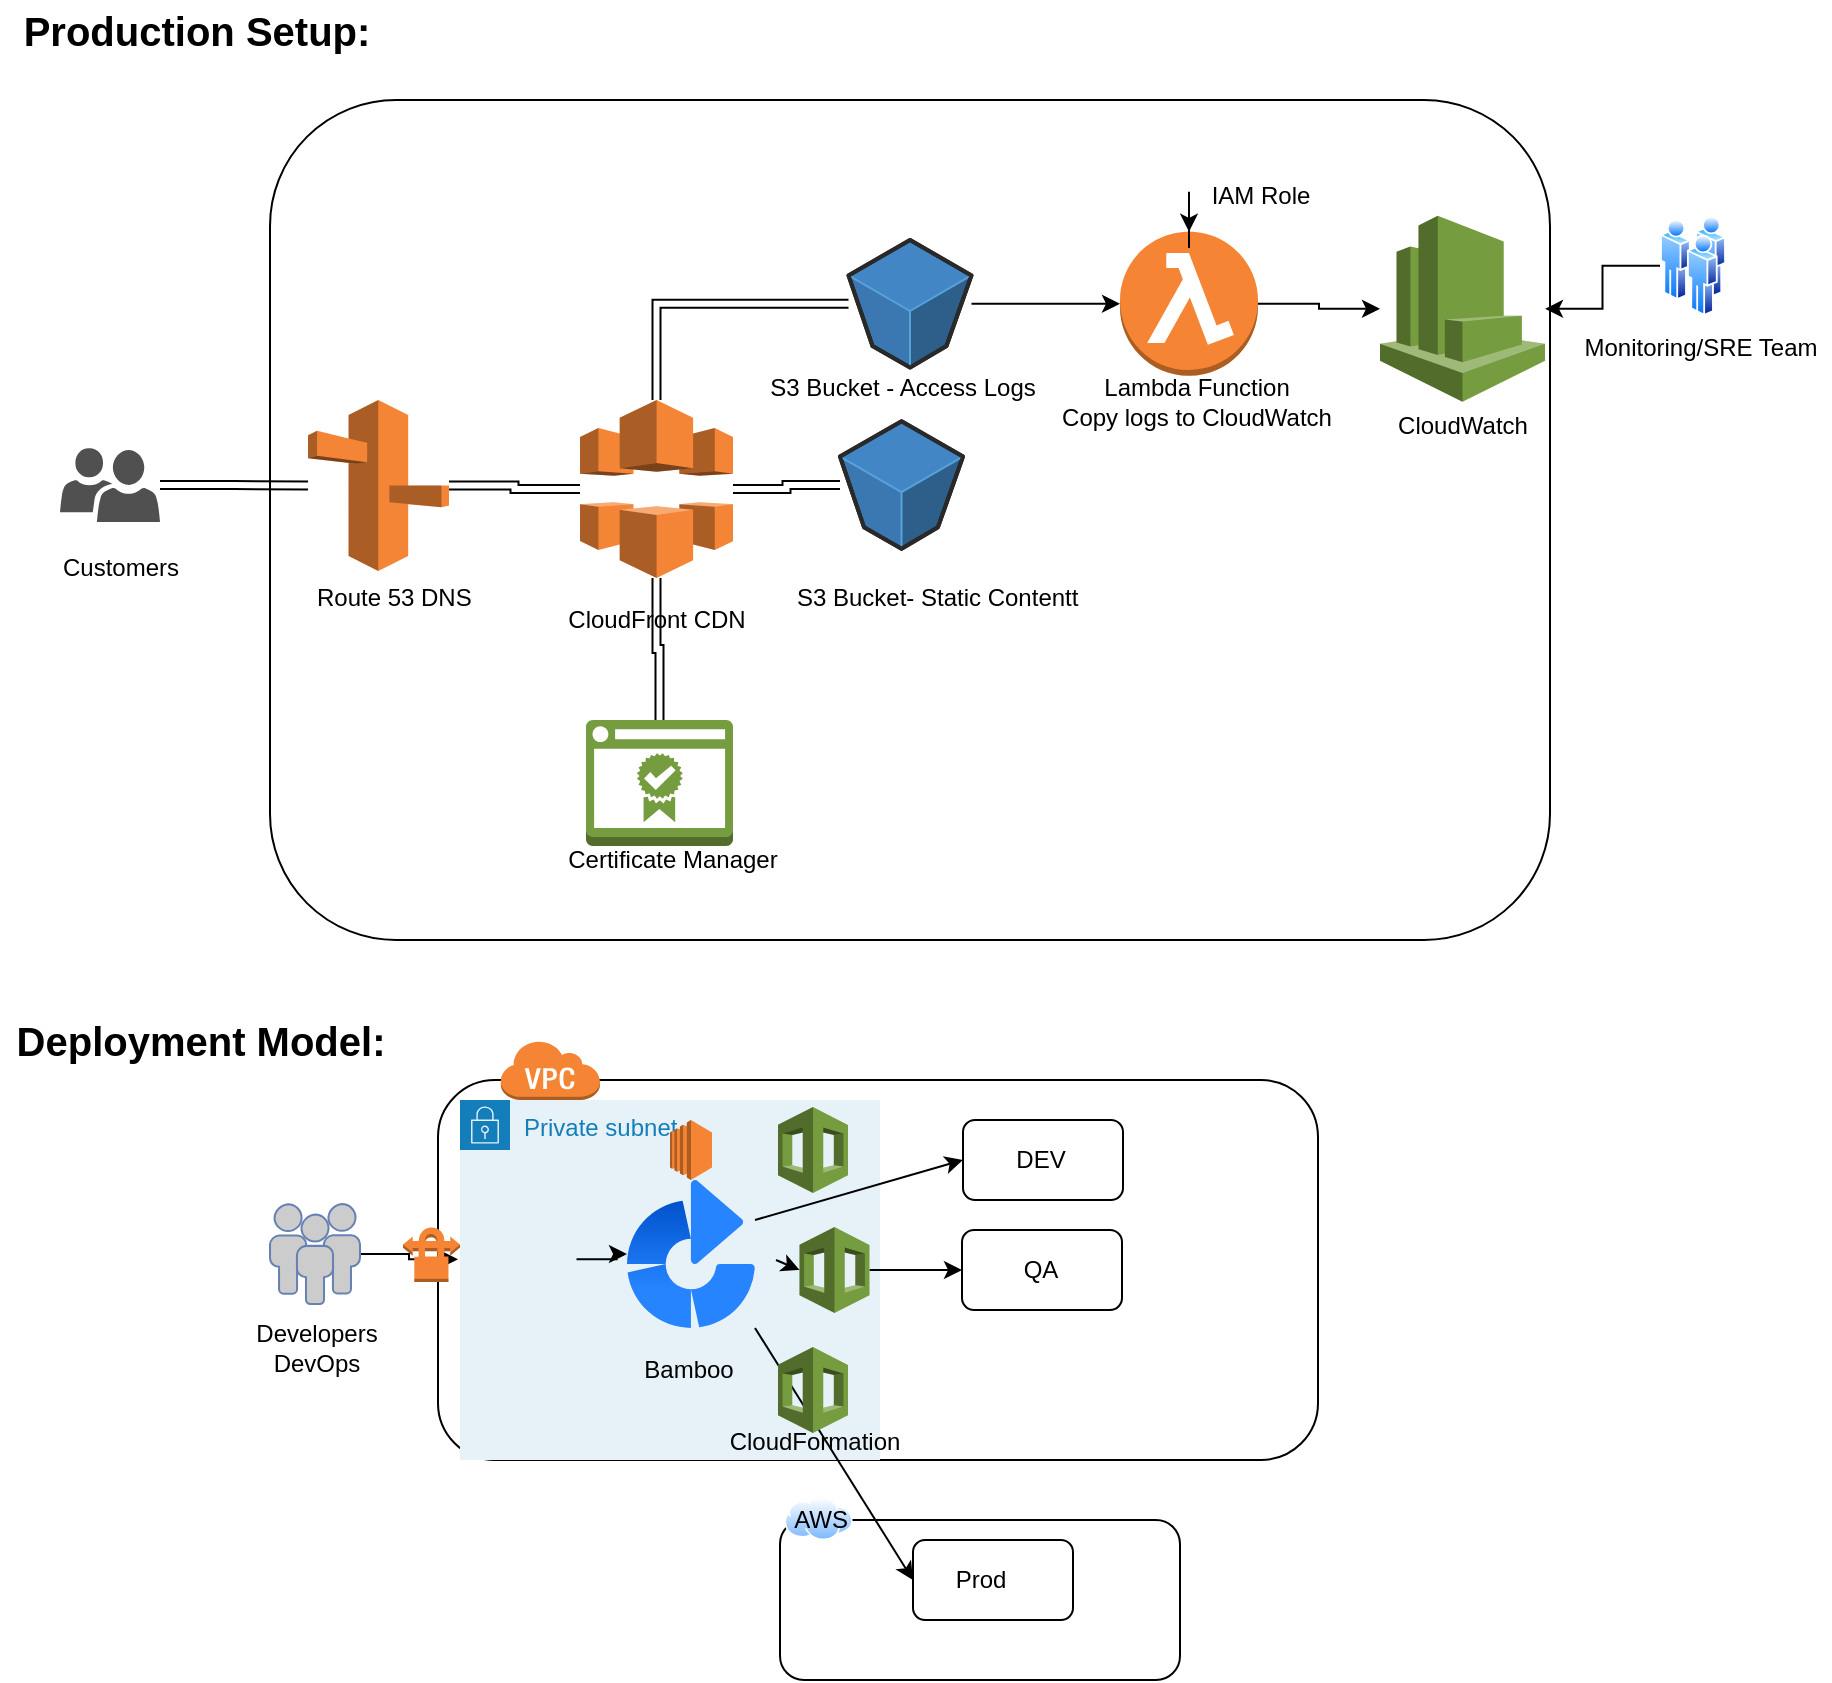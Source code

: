 <mxfile version="13.0.8" type="device"><diagram id="CRg--c7I0wzV3jNis_Ig" name="Page-1"><mxGraphModel dx="1024" dy="743" grid="1" gridSize="10" guides="1" tooltips="1" connect="1" arrows="1" fold="1" page="1" pageScale="1" pageWidth="850" pageHeight="1100" math="0" shadow="0"><root><mxCell id="0"/><mxCell id="1" parent="0"/><mxCell id="X24WZuxl6-DzLY91YjT7-4" value="" style="rounded=1;whiteSpace=wrap;html=1;" vertex="1" parent="1"><mxGeometry x="239" y="570" width="440" height="190" as="geometry"/></mxCell><mxCell id="X24WZuxl6-DzLY91YjT7-35" value="Private subnet" style="points=[[0,0],[0.25,0],[0.5,0],[0.75,0],[1,0],[1,0.25],[1,0.5],[1,0.75],[1,1],[0.75,1],[0.5,1],[0.25,1],[0,1],[0,0.75],[0,0.5],[0,0.25]];outlineConnect=0;gradientColor=none;html=1;whiteSpace=wrap;fontSize=12;fontStyle=0;shape=mxgraph.aws4.group;grIcon=mxgraph.aws4.group_security_group;grStroke=0;strokeColor=#147EBA;fillColor=#E6F2F8;verticalAlign=top;align=left;spacingLeft=30;fontColor=#147EBA;dashed=0;" vertex="1" parent="1"><mxGeometry x="250" y="580" width="210" height="180" as="geometry"/></mxCell><mxCell id="X24WZuxl6-DzLY91YjT7-34" value="" style="rounded=1;whiteSpace=wrap;html=1;" vertex="1" parent="1"><mxGeometry x="410" y="790" width="200" height="80" as="geometry"/></mxCell><mxCell id="dhK5Ysyel7RfyBj2kfVZ-2" value="" style="rounded=1;whiteSpace=wrap;html=1;" parent="1" vertex="1"><mxGeometry x="155" y="80" width="640" height="420" as="geometry"/></mxCell><mxCell id="dhK5Ysyel7RfyBj2kfVZ-4" value="" style="edgeStyle=orthogonalEdgeStyle;rounded=0;orthogonalLoop=1;jettySize=auto;html=1;shape=link;" parent="1" source="dhK5Ysyel7RfyBj2kfVZ-1" target="dhK5Ysyel7RfyBj2kfVZ-3" edge="1"><mxGeometry relative="1" as="geometry"/></mxCell><object label="" id="dhK5Ysyel7RfyBj2kfVZ-1"><mxCell style="outlineConnect=0;dashed=0;verticalLabelPosition=bottom;verticalAlign=top;align=center;html=1;shape=mxgraph.aws3.route_53;fillColor=#F58536;gradientColor=none;" parent="1" vertex="1"><mxGeometry x="174" y="230" width="70.5" height="85.5" as="geometry"/></mxCell></object><mxCell id="dhK5Ysyel7RfyBj2kfVZ-6" value="" style="edgeStyle=orthogonalEdgeStyle;rounded=0;orthogonalLoop=1;jettySize=auto;html=1;shape=link;" parent="1" source="dhK5Ysyel7RfyBj2kfVZ-3" target="dhK5Ysyel7RfyBj2kfVZ-5" edge="1"><mxGeometry relative="1" as="geometry"/></mxCell><mxCell id="dhK5Ysyel7RfyBj2kfVZ-3" value="" style="outlineConnect=0;dashed=0;verticalLabelPosition=bottom;verticalAlign=top;align=center;html=1;shape=mxgraph.aws3.cloudfront;fillColor=#F58536;gradientColor=none;" parent="1" vertex="1"><mxGeometry x="310" y="230" width="76.5" height="89" as="geometry"/></mxCell><mxCell id="dhK5Ysyel7RfyBj2kfVZ-5" value="" style="verticalLabelPosition=bottom;html=1;verticalAlign=top;strokeWidth=1;align=center;outlineConnect=0;dashed=0;outlineConnect=0;shape=mxgraph.aws3d.s3Bucket;fillColor=#4286c5;strokeColor=#57A2D8;aspect=fixed;" parent="1" vertex="1"><mxGeometry x="440" y="240.6" width="61.5" height="63.8" as="geometry"/></mxCell><mxCell id="dhK5Ysyel7RfyBj2kfVZ-8" value="" style="edgeStyle=orthogonalEdgeStyle;rounded=0;orthogonalLoop=1;jettySize=auto;html=1;shape=link;" parent="1" source="dhK5Ysyel7RfyBj2kfVZ-7" target="dhK5Ysyel7RfyBj2kfVZ-1" edge="1"><mxGeometry relative="1" as="geometry"/></mxCell><mxCell id="dhK5Ysyel7RfyBj2kfVZ-7" value="" style="pointerEvents=1;shadow=0;dashed=0;html=1;strokeColor=none;labelPosition=center;verticalLabelPosition=bottom;verticalAlign=top;align=center;fillColor=#505050;shape=mxgraph.mscae.intune.user_group" parent="1" vertex="1"><mxGeometry x="50" y="254" width="50" height="37" as="geometry"/></mxCell><mxCell id="dhK5Ysyel7RfyBj2kfVZ-9" value="&amp;nbsp; &amp;nbsp; &amp;nbsp; &amp;nbsp;Route 53 DNS" style="text;html=1;resizable=0;autosize=1;align=center;verticalAlign=middle;points=[];fillColor=none;strokeColor=none;rounded=0;" parent="1" vertex="1"><mxGeometry x="145.25" y="319" width="120" height="20" as="geometry"/></mxCell><mxCell id="dhK5Ysyel7RfyBj2kfVZ-10" value="CloudFront CDN" style="text;html=1;resizable=0;autosize=1;align=center;verticalAlign=middle;points=[];fillColor=none;strokeColor=none;rounded=0;" parent="1" vertex="1"><mxGeometry x="298.25" y="330" width="100" height="20" as="geometry"/></mxCell><mxCell id="dhK5Ysyel7RfyBj2kfVZ-11" value="S3 Bucket- Static Contentt&amp;nbsp;" style="text;html=1;resizable=0;autosize=1;align=center;verticalAlign=middle;points=[];fillColor=none;strokeColor=none;rounded=0;" parent="1" vertex="1"><mxGeometry x="410" y="319" width="160" height="20" as="geometry"/></mxCell><mxCell id="dhK5Ysyel7RfyBj2kfVZ-17" style="edgeStyle=orthogonalEdgeStyle;rounded=0;orthogonalLoop=1;jettySize=auto;html=1;shape=link;" parent="1" source="dhK5Ysyel7RfyBj2kfVZ-13" target="dhK5Ysyel7RfyBj2kfVZ-3" edge="1"><mxGeometry relative="1" as="geometry"/></mxCell><mxCell id="dhK5Ysyel7RfyBj2kfVZ-26" value="" style="edgeStyle=orthogonalEdgeStyle;rounded=0;orthogonalLoop=1;jettySize=auto;html=1;" parent="1" source="dhK5Ysyel7RfyBj2kfVZ-13" target="dhK5Ysyel7RfyBj2kfVZ-23" edge="1"><mxGeometry relative="1" as="geometry"/></mxCell><mxCell id="dhK5Ysyel7RfyBj2kfVZ-13" value="" style="verticalLabelPosition=bottom;html=1;verticalAlign=top;strokeWidth=1;align=center;outlineConnect=0;dashed=0;outlineConnect=0;shape=mxgraph.aws3d.s3Bucket;fillColor=#4286c5;strokeColor=#57A2D8;aspect=fixed;" parent="1" vertex="1"><mxGeometry x="444.25" y="150" width="61.5" height="63.8" as="geometry"/></mxCell><mxCell id="dhK5Ysyel7RfyBj2kfVZ-14" value="S3 Bucket - Access Logs" style="text;html=1;resizable=0;autosize=1;align=center;verticalAlign=middle;points=[];fillColor=none;strokeColor=none;rounded=0;" parent="1" vertex="1"><mxGeometry x="395.75" y="213.8" width="150" height="20" as="geometry"/></mxCell><mxCell id="dhK5Ysyel7RfyBj2kfVZ-20" value="" style="edgeStyle=orthogonalEdgeStyle;shape=link;rounded=0;orthogonalLoop=1;jettySize=auto;html=1;" parent="1" source="dhK5Ysyel7RfyBj2kfVZ-18" target="dhK5Ysyel7RfyBj2kfVZ-3" edge="1"><mxGeometry relative="1" as="geometry"/></mxCell><mxCell id="dhK5Ysyel7RfyBj2kfVZ-18" value="" style="outlineConnect=0;dashed=0;verticalLabelPosition=bottom;verticalAlign=top;align=center;html=1;shape=mxgraph.aws3.certificate_manager_2;fillColor=#759C3E;gradientColor=none;" parent="1" vertex="1"><mxGeometry x="313" y="390" width="73.5" height="63" as="geometry"/></mxCell><mxCell id="dhK5Ysyel7RfyBj2kfVZ-19" value="Certificate Manager" style="text;html=1;resizable=0;autosize=1;align=center;verticalAlign=middle;points=[];fillColor=none;strokeColor=none;rounded=0;" parent="1" vertex="1"><mxGeometry x="295.75" y="450" width="120" height="20" as="geometry"/></mxCell><mxCell id="dhK5Ysyel7RfyBj2kfVZ-31" value="" style="edgeStyle=orthogonalEdgeStyle;rounded=0;orthogonalLoop=1;jettySize=auto;html=1;" parent="1" source="dhK5Ysyel7RfyBj2kfVZ-23" target="dhK5Ysyel7RfyBj2kfVZ-28" edge="1"><mxGeometry relative="1" as="geometry"/></mxCell><mxCell id="dhK5Ysyel7RfyBj2kfVZ-23" value="" style="outlineConnect=0;dashed=0;verticalLabelPosition=bottom;verticalAlign=top;align=center;html=1;shape=mxgraph.aws3.lambda_function;fillColor=#F58534;gradientColor=none;" parent="1" vertex="1"><mxGeometry x="580" y="145.9" width="69" height="72" as="geometry"/></mxCell><mxCell id="dhK5Ysyel7RfyBj2kfVZ-27" value="Lambda Function&lt;br&gt;Copy logs to CloudWatch" style="text;html=1;resizable=0;autosize=1;align=center;verticalAlign=middle;points=[];fillColor=none;strokeColor=none;rounded=0;" parent="1" vertex="1"><mxGeometry x="543" y="215.6" width="150" height="30" as="geometry"/></mxCell><mxCell id="dhK5Ysyel7RfyBj2kfVZ-28" value="" style="outlineConnect=0;dashed=0;verticalLabelPosition=bottom;verticalAlign=top;align=center;html=1;shape=mxgraph.aws3.cloudwatch;fillColor=#759C3E;gradientColor=none;" parent="1" vertex="1"><mxGeometry x="710" y="137.9" width="82.5" height="93" as="geometry"/></mxCell><mxCell id="dhK5Ysyel7RfyBj2kfVZ-30" value="CloudWatch" style="text;html=1;resizable=0;autosize=1;align=center;verticalAlign=middle;points=[];fillColor=none;strokeColor=none;rounded=0;" parent="1" vertex="1"><mxGeometry x="711.25" y="232.6" width="80" height="20" as="geometry"/></mxCell><mxCell id="dhK5Ysyel7RfyBj2kfVZ-35" value="Customers" style="text;html=1;resizable=0;autosize=1;align=center;verticalAlign=middle;points=[];fillColor=none;strokeColor=none;rounded=0;" parent="1" vertex="1"><mxGeometry x="45" y="304.4" width="70" height="20" as="geometry"/></mxCell><mxCell id="dhK5Ysyel7RfyBj2kfVZ-37" style="edgeStyle=orthogonalEdgeStyle;rounded=0;orthogonalLoop=1;jettySize=auto;html=1;" parent="1" source="dhK5Ysyel7RfyBj2kfVZ-36" target="dhK5Ysyel7RfyBj2kfVZ-28" edge="1"><mxGeometry relative="1" as="geometry"/></mxCell><mxCell id="dhK5Ysyel7RfyBj2kfVZ-36" value="" style="aspect=fixed;perimeter=ellipsePerimeter;html=1;align=center;shadow=0;dashed=0;spacingTop=3;image;image=img/lib/active_directory/users.svg;" parent="1" vertex="1"><mxGeometry x="850" y="137.9" width="33" height="50" as="geometry"/></mxCell><mxCell id="dhK5Ysyel7RfyBj2kfVZ-38" value="Monitoring/SRE Team" style="text;html=1;resizable=0;autosize=1;align=center;verticalAlign=middle;points=[];fillColor=none;strokeColor=none;rounded=0;" parent="1" vertex="1"><mxGeometry x="805" y="193.8" width="130" height="20" as="geometry"/></mxCell><mxCell id="X24WZuxl6-DzLY91YjT7-2" value="" style="edgeStyle=orthogonalEdgeStyle;rounded=0;orthogonalLoop=1;jettySize=auto;html=1;" edge="1" parent="1" source="X24WZuxl6-DzLY91YjT7-1" target="dhK5Ysyel7RfyBj2kfVZ-23"><mxGeometry relative="1" as="geometry"/></mxCell><mxCell id="X24WZuxl6-DzLY91YjT7-1" value="" style="shape=image;html=1;verticalAlign=top;verticalLabelPosition=bottom;labelBackgroundColor=#ffffff;imageAspect=0;aspect=fixed;image=https://cdn2.iconfinder.com/data/icons/amazon-aws-stencils/100/Deployment__Management_copy_IAM-128.png" vertex="1" parent="1"><mxGeometry x="590.5" y="86" width="48" height="48" as="geometry"/></mxCell><mxCell id="X24WZuxl6-DzLY91YjT7-3" value="IAM Role" style="text;html=1;resizable=0;autosize=1;align=center;verticalAlign=middle;points=[];fillColor=none;strokeColor=none;rounded=0;" vertex="1" parent="1"><mxGeometry x="620" y="117.9" width="60" height="20" as="geometry"/></mxCell><mxCell id="X24WZuxl6-DzLY91YjT7-5" value="" style="image;image=img/lib/atlassian/Bamboo_Logo.svg;" vertex="1" parent="1"><mxGeometry x="333.5" y="620" width="64" height="74" as="geometry"/></mxCell><mxCell id="X24WZuxl6-DzLY91YjT7-7" value="" style="rounded=1;whiteSpace=wrap;html=1;" vertex="1" parent="1"><mxGeometry x="501.5" y="590" width="80" height="40" as="geometry"/></mxCell><mxCell id="X24WZuxl6-DzLY91YjT7-8" value="DEV" style="text;html=1;resizable=0;autosize=1;align=center;verticalAlign=middle;points=[];fillColor=none;strokeColor=none;rounded=0;" vertex="1" parent="1"><mxGeometry x="519.75" y="600" width="40" height="20" as="geometry"/></mxCell><mxCell id="X24WZuxl6-DzLY91YjT7-9" value="" style="rounded=1;whiteSpace=wrap;html=1;" vertex="1" parent="1"><mxGeometry x="501" y="645" width="80" height="40" as="geometry"/></mxCell><mxCell id="X24WZuxl6-DzLY91YjT7-10" value="QA" style="text;html=1;resizable=0;autosize=1;align=center;verticalAlign=middle;points=[];fillColor=none;strokeColor=none;rounded=0;" vertex="1" parent="1"><mxGeometry x="524.75" y="655" width="30" height="20" as="geometry"/></mxCell><mxCell id="X24WZuxl6-DzLY91YjT7-11" value="" style="rounded=1;whiteSpace=wrap;html=1;" vertex="1" parent="1"><mxGeometry x="476.5" y="800" width="80" height="40" as="geometry"/></mxCell><mxCell id="X24WZuxl6-DzLY91YjT7-12" value="Prod" style="text;html=1;resizable=0;autosize=1;align=center;verticalAlign=middle;points=[];fillColor=none;strokeColor=none;rounded=0;" vertex="1" parent="1"><mxGeometry x="489.75" y="810" width="40" height="20" as="geometry"/></mxCell><mxCell id="X24WZuxl6-DzLY91YjT7-15" value="Bamboo&lt;br&gt;" style="text;html=1;resizable=0;autosize=1;align=center;verticalAlign=middle;points=[];fillColor=none;strokeColor=none;rounded=0;" vertex="1" parent="1"><mxGeometry x="333.5" y="705" width="60" height="20" as="geometry"/></mxCell><mxCell id="X24WZuxl6-DzLY91YjT7-16" value="" style="outlineConnect=0;dashed=0;verticalLabelPosition=bottom;verticalAlign=top;align=center;html=1;shape=mxgraph.aws3.ec2;fillColor=#F58534;gradientColor=none;" vertex="1" parent="1"><mxGeometry x="355" y="590" width="21" height="30" as="geometry"/></mxCell><mxCell id="X24WZuxl6-DzLY91YjT7-18" value="" style="edgeStyle=orthogonalEdgeStyle;rounded=0;orthogonalLoop=1;jettySize=auto;html=1;" edge="1" parent="1" source="X24WZuxl6-DzLY91YjT7-17" target="X24WZuxl6-DzLY91YjT7-5"><mxGeometry relative="1" as="geometry"/></mxCell><mxCell id="X24WZuxl6-DzLY91YjT7-17" value="" style="shape=image;html=1;verticalAlign=top;verticalLabelPosition=bottom;labelBackgroundColor=#ffffff;imageAspect=0;aspect=fixed;image=https://cdn4.iconfinder.com/data/icons/logos-and-brands/512/141_Git_logo_logos-128.png" vertex="1" parent="1"><mxGeometry x="249" y="630" width="59.25" height="59.25" as="geometry"/></mxCell><mxCell id="X24WZuxl6-DzLY91YjT7-19" value="" style="endArrow=classic;html=1;entryX=0;entryY=0.5;entryDx=0;entryDy=0;" edge="1" parent="1" target="X24WZuxl6-DzLY91YjT7-7"><mxGeometry width="50" height="50" relative="1" as="geometry"><mxPoint x="397.5" y="640" as="sourcePoint"/><mxPoint x="447.5" y="590" as="targetPoint"/></mxGeometry></mxCell><mxCell id="X24WZuxl6-DzLY91YjT7-21" value="" style="endArrow=classic;html=1;entryX=0;entryY=0.5;entryDx=0;entryDy=0;" edge="1" parent="1" source="X24WZuxl6-DzLY91YjT7-24" target="X24WZuxl6-DzLY91YjT7-9"><mxGeometry width="50" height="50" relative="1" as="geometry"><mxPoint x="408" y="660" as="sourcePoint"/><mxPoint x="479" y="620" as="targetPoint"/></mxGeometry></mxCell><mxCell id="X24WZuxl6-DzLY91YjT7-22" value="" style="endArrow=classic;html=1;entryX=0;entryY=0.5;entryDx=0;entryDy=0;exitX=1;exitY=1;exitDx=0;exitDy=0;" edge="1" parent="1" source="X24WZuxl6-DzLY91YjT7-5" target="X24WZuxl6-DzLY91YjT7-11"><mxGeometry width="50" height="50" relative="1" as="geometry"><mxPoint x="418" y="670" as="sourcePoint"/><mxPoint x="479" y="675" as="targetPoint"/></mxGeometry></mxCell><mxCell id="X24WZuxl6-DzLY91YjT7-23" value="" style="outlineConnect=0;dashed=0;verticalLabelPosition=bottom;verticalAlign=top;align=center;html=1;shape=mxgraph.aws3.cloudformation;fillColor=#759C3E;gradientColor=none;" vertex="1" parent="1"><mxGeometry x="409" y="583.5" width="35" height="43" as="geometry"/></mxCell><mxCell id="X24WZuxl6-DzLY91YjT7-25" value="" style="outlineConnect=0;dashed=0;verticalLabelPosition=bottom;verticalAlign=top;align=center;html=1;shape=mxgraph.aws3.cloudformation;fillColor=#759C3E;gradientColor=none;" vertex="1" parent="1"><mxGeometry x="409" y="703.5" width="35" height="43" as="geometry"/></mxCell><mxCell id="X24WZuxl6-DzLY91YjT7-24" value="" style="outlineConnect=0;dashed=0;verticalLabelPosition=bottom;verticalAlign=top;align=center;html=1;shape=mxgraph.aws3.cloudformation;fillColor=#759C3E;gradientColor=none;" vertex="1" parent="1"><mxGeometry x="419.75" y="643.5" width="35" height="43" as="geometry"/></mxCell><mxCell id="X24WZuxl6-DzLY91YjT7-26" value="" style="endArrow=classic;html=1;entryX=0;entryY=0.5;entryDx=0;entryDy=0;" edge="1" parent="1" target="X24WZuxl6-DzLY91YjT7-24"><mxGeometry width="50" height="50" relative="1" as="geometry"><mxPoint x="408" y="660" as="sourcePoint"/><mxPoint x="469" y="665" as="targetPoint"/></mxGeometry></mxCell><mxCell id="X24WZuxl6-DzLY91YjT7-27" value="CloudFormation&lt;br&gt;" style="text;html=1;resizable=0;autosize=1;align=center;verticalAlign=middle;points=[];fillColor=none;strokeColor=none;rounded=0;" vertex="1" parent="1"><mxGeometry x="376.5" y="741" width="100" height="20" as="geometry"/></mxCell><mxCell id="X24WZuxl6-DzLY91YjT7-29" value="" style="edgeStyle=orthogonalEdgeStyle;rounded=0;orthogonalLoop=1;jettySize=auto;html=1;" edge="1" parent="1" source="X24WZuxl6-DzLY91YjT7-28" target="X24WZuxl6-DzLY91YjT7-17"><mxGeometry relative="1" as="geometry"/></mxCell><mxCell id="X24WZuxl6-DzLY91YjT7-28" value="" style="fontColor=#0066CC;verticalAlign=top;verticalLabelPosition=bottom;labelPosition=center;align=center;html=1;outlineConnect=0;fillColor=#CCCCCC;strokeColor=#6881B3;gradientColor=none;gradientDirection=north;strokeWidth=2;shape=mxgraph.networks.users;" vertex="1" parent="1"><mxGeometry x="155" y="632" width="45" height="50" as="geometry"/></mxCell><mxCell id="X24WZuxl6-DzLY91YjT7-30" value="Developers&lt;br&gt;DevOps" style="text;html=1;resizable=0;autosize=1;align=center;verticalAlign=middle;points=[];fillColor=none;strokeColor=none;rounded=0;" vertex="1" parent="1"><mxGeometry x="137.5" y="689.25" width="80" height="30" as="geometry"/></mxCell><mxCell id="X24WZuxl6-DzLY91YjT7-31" value="" style="outlineConnect=0;dashed=0;verticalLabelPosition=bottom;verticalAlign=top;align=center;html=1;shape=mxgraph.aws3.virtual_private_cloud;fillColor=#F58534;gradientColor=none;" vertex="1" parent="1"><mxGeometry x="270" y="550" width="50" height="30" as="geometry"/></mxCell><mxCell id="X24WZuxl6-DzLY91YjT7-38" value="" style="outlineConnect=0;dashed=0;verticalLabelPosition=bottom;verticalAlign=top;align=center;html=1;shape=mxgraph.aws3.vpn_connection;fillColor=#F58534;gradientColor=none;" vertex="1" parent="1"><mxGeometry x="221.5" y="643" width="28.5" height="28" as="geometry"/></mxCell><mxCell id="X24WZuxl6-DzLY91YjT7-39" value="" style="aspect=fixed;perimeter=ellipsePerimeter;html=1;align=center;shadow=0;dashed=0;spacingTop=3;image;image=img/lib/active_directory/internet_cloud.svg;" vertex="1" parent="1"><mxGeometry x="412.25" y="778.5" width="34.13" height="21.5" as="geometry"/></mxCell><mxCell id="X24WZuxl6-DzLY91YjT7-40" value="AWS" style="text;html=1;resizable=0;autosize=1;align=center;verticalAlign=middle;points=[];fillColor=none;strokeColor=none;rounded=0;" vertex="1" parent="1"><mxGeometry x="410" y="780" width="40" height="20" as="geometry"/></mxCell><mxCell id="X24WZuxl6-DzLY91YjT7-41" value="Deployment Model:" style="text;html=1;resizable=0;autosize=1;align=center;verticalAlign=middle;points=[];fillColor=none;strokeColor=none;rounded=0;fontSize=20;fontStyle=1" vertex="1" parent="1"><mxGeometry x="20" y="535" width="200" height="30" as="geometry"/></mxCell><mxCell id="X24WZuxl6-DzLY91YjT7-42" value="Production Setup:" style="text;html=1;resizable=0;autosize=1;align=center;verticalAlign=middle;points=[];fillColor=none;strokeColor=none;rounded=0;fontSize=20;fontStyle=1" vertex="1" parent="1"><mxGeometry x="22.5" y="30" width="190" height="30" as="geometry"/></mxCell></root></mxGraphModel></diagram></mxfile>